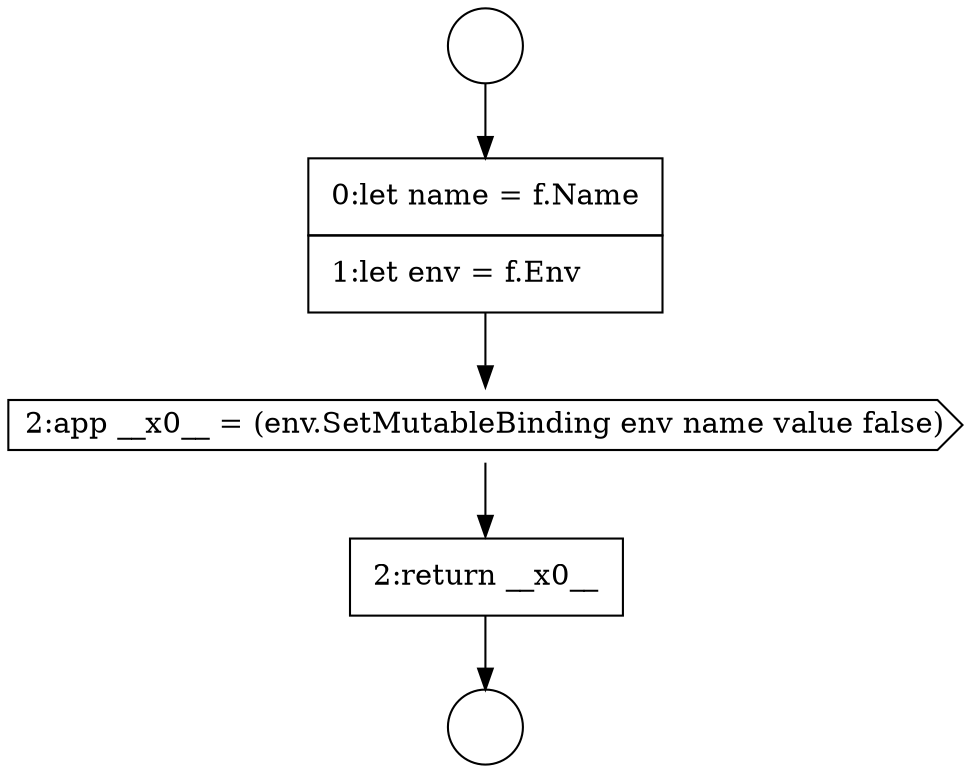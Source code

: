 digraph {
  node2382 [shape=cds, label=<<font color="black">2:app __x0__ = (env.SetMutableBinding env name value false)</font>> color="black" fillcolor="white" style=filled]
  node2383 [shape=none, margin=0, label=<<font color="black">
    <table border="0" cellborder="1" cellspacing="0" cellpadding="10">
      <tr><td align="left">2:return __x0__</td></tr>
    </table>
  </font>> color="black" fillcolor="white" style=filled]
  node2379 [shape=circle label=" " color="black" fillcolor="white" style=filled]
  node2381 [shape=none, margin=0, label=<<font color="black">
    <table border="0" cellborder="1" cellspacing="0" cellpadding="10">
      <tr><td align="left">0:let name = f.Name</td></tr>
      <tr><td align="left">1:let env = f.Env</td></tr>
    </table>
  </font>> color="black" fillcolor="white" style=filled]
  node2380 [shape=circle label=" " color="black" fillcolor="white" style=filled]
  node2379 -> node2381 [ color="black"]
  node2381 -> node2382 [ color="black"]
  node2382 -> node2383 [ color="black"]
  node2383 -> node2380 [ color="black"]
}
